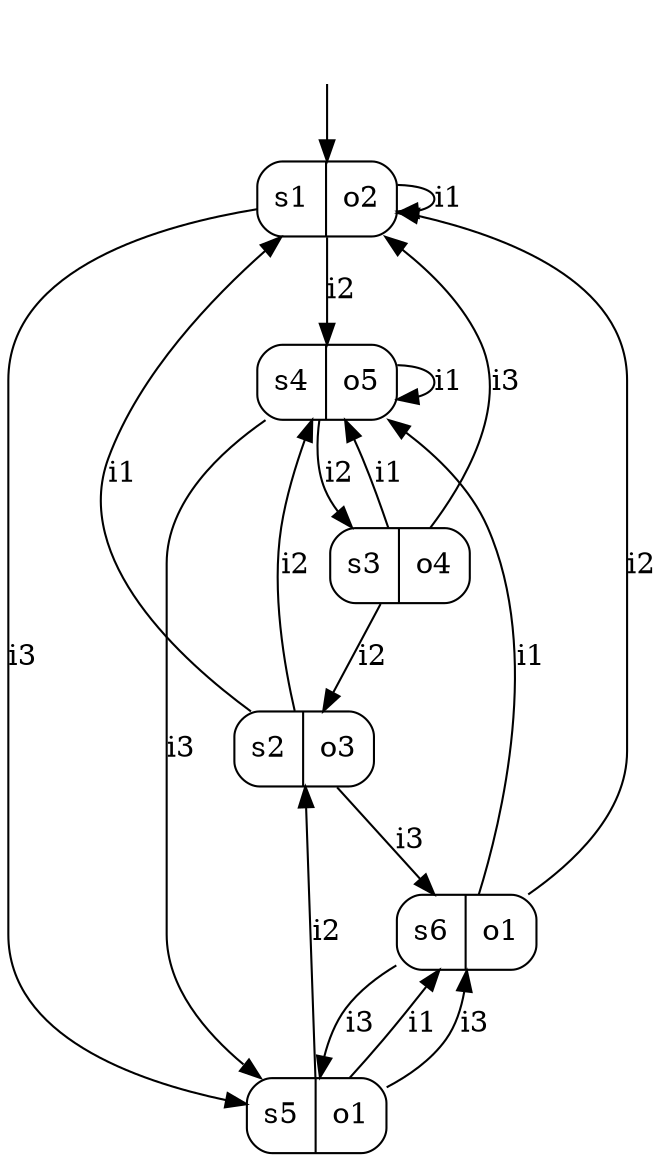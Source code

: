 digraph MooreMachine_6States_3Inputs_5Outputs_1f220ec7824547b1a180f0a686420305 {
s1 [label="s1|o2", shape=record, style=rounded];
s2 [label="s2|o3", shape=record, style=rounded];
s3 [label="s3|o4", shape=record, style=rounded];
s4 [label="s4|o5", shape=record, style=rounded];
s5 [label="s5|o1", shape=record, style=rounded];
s6 [label="s6|o1", shape=record, style=rounded];
s1 -> s1 [label="i1"];
s1 -> s4 [label="i2"];
s1 -> s5 [label="i3"];
s2 -> s1 [label="i1"];
s2 -> s4 [label="i2"];
s2 -> s6 [label="i3"];
s3 -> s4 [label="i1"];
s3 -> s2 [label="i2"];
s3 -> s1 [label="i3"];
s4 -> s4 [label="i1"];
s4 -> s3 [label="i2"];
s4 -> s5 [label="i3"];
s5 -> s6 [label="i1"];
s5 -> s2 [label="i2"];
s5 -> s6 [label="i3"];
s6 -> s4 [label="i1"];
s6 -> s1 [label="i2"];
s6 -> s5 [label="i3"];
__start0 [shape=none, label=""];
__start0 -> s1 [label=""];
}

